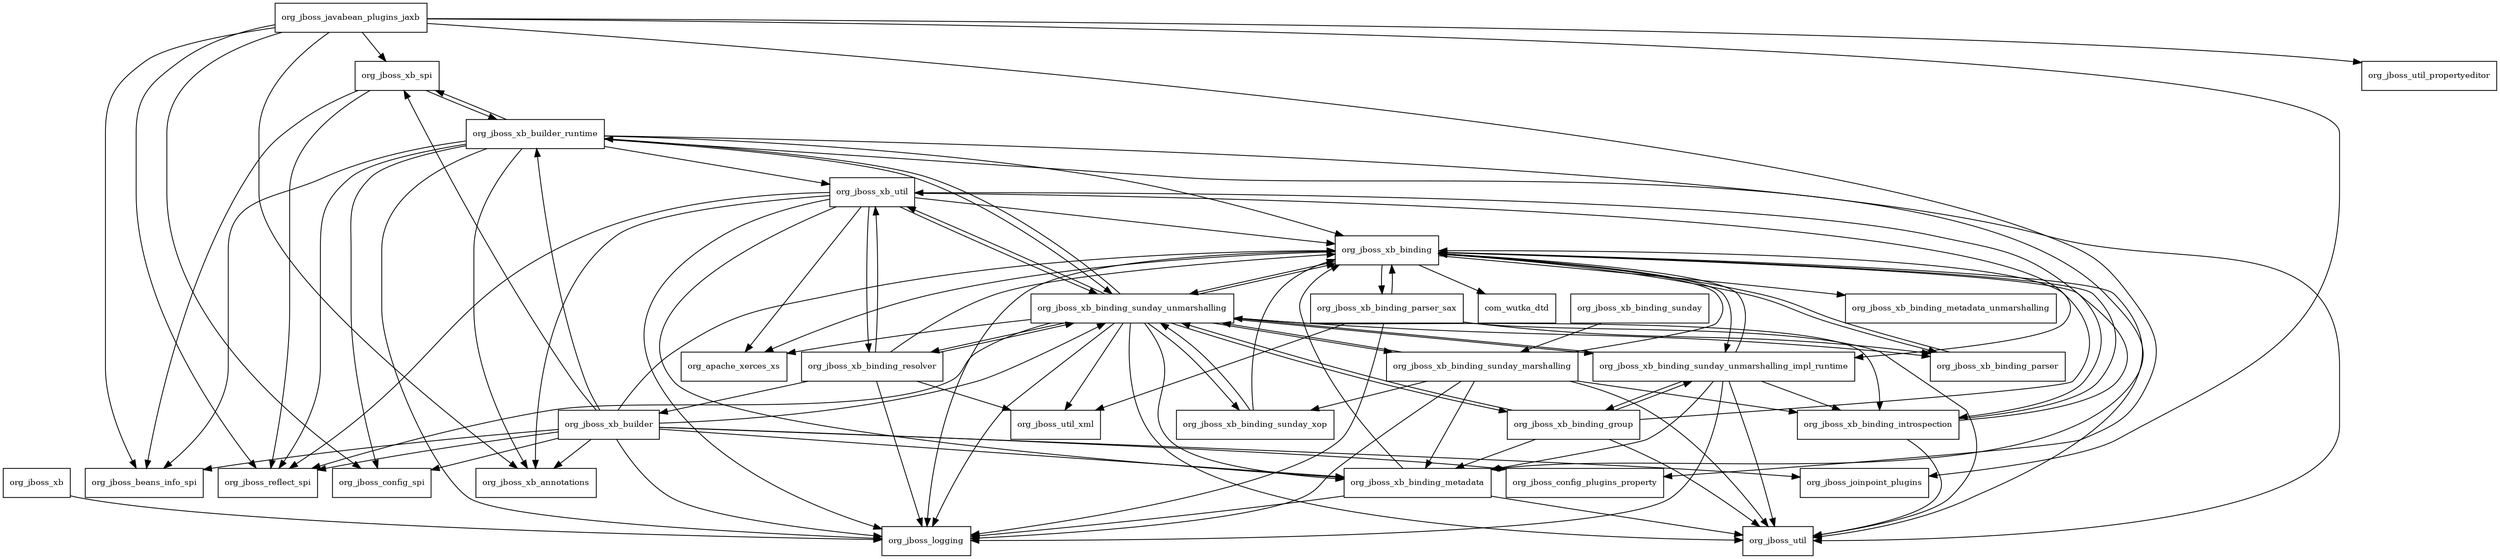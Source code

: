 digraph jbossxb_2_0_3_GA_redhat_2_package_dependencies {
  node [shape = box, fontsize=10.0];
  org_jboss_javabean_plugins_jaxb -> org_jboss_beans_info_spi;
  org_jboss_javabean_plugins_jaxb -> org_jboss_config_plugins_property;
  org_jboss_javabean_plugins_jaxb -> org_jboss_config_spi;
  org_jboss_javabean_plugins_jaxb -> org_jboss_joinpoint_plugins;
  org_jboss_javabean_plugins_jaxb -> org_jboss_reflect_spi;
  org_jboss_javabean_plugins_jaxb -> org_jboss_util_propertyeditor;
  org_jboss_javabean_plugins_jaxb -> org_jboss_xb_annotations;
  org_jboss_javabean_plugins_jaxb -> org_jboss_xb_spi;
  org_jboss_xb -> org_jboss_logging;
  org_jboss_xb_binding -> com_wutka_dtd;
  org_jboss_xb_binding -> org_apache_xerces_xs;
  org_jboss_xb_binding -> org_jboss_logging;
  org_jboss_xb_binding -> org_jboss_util;
  org_jboss_xb_binding -> org_jboss_xb_binding_introspection;
  org_jboss_xb_binding -> org_jboss_xb_binding_metadata_unmarshalling;
  org_jboss_xb_binding -> org_jboss_xb_binding_parser;
  org_jboss_xb_binding -> org_jboss_xb_binding_parser_sax;
  org_jboss_xb_binding -> org_jboss_xb_binding_sunday_unmarshalling;
  org_jboss_xb_binding -> org_jboss_xb_binding_sunday_unmarshalling_impl_runtime;
  org_jboss_xb_binding_group -> org_jboss_util;
  org_jboss_xb_binding_group -> org_jboss_xb_binding;
  org_jboss_xb_binding_group -> org_jboss_xb_binding_metadata;
  org_jboss_xb_binding_group -> org_jboss_xb_binding_sunday_unmarshalling;
  org_jboss_xb_binding_group -> org_jboss_xb_binding_sunday_unmarshalling_impl_runtime;
  org_jboss_xb_binding_introspection -> org_jboss_util;
  org_jboss_xb_binding_introspection -> org_jboss_xb_binding;
  org_jboss_xb_binding_introspection -> org_jboss_xb_util;
  org_jboss_xb_binding_metadata -> org_jboss_logging;
  org_jboss_xb_binding_metadata -> org_jboss_util;
  org_jboss_xb_binding_metadata -> org_jboss_xb_binding;
  org_jboss_xb_binding_parser -> org_jboss_xb_binding;
  org_jboss_xb_binding_parser_sax -> org_jboss_logging;
  org_jboss_xb_binding_parser_sax -> org_jboss_util;
  org_jboss_xb_binding_parser_sax -> org_jboss_util_xml;
  org_jboss_xb_binding_parser_sax -> org_jboss_xb_binding;
  org_jboss_xb_binding_parser_sax -> org_jboss_xb_binding_parser;
  org_jboss_xb_binding_resolver -> org_jboss_logging;
  org_jboss_xb_binding_resolver -> org_jboss_util_xml;
  org_jboss_xb_binding_resolver -> org_jboss_xb_binding;
  org_jboss_xb_binding_resolver -> org_jboss_xb_binding_sunday_unmarshalling;
  org_jboss_xb_binding_resolver -> org_jboss_xb_builder;
  org_jboss_xb_binding_resolver -> org_jboss_xb_util;
  org_jboss_xb_binding_sunday -> org_jboss_xb_binding_sunday_marshalling;
  org_jboss_xb_binding_sunday_marshalling -> org_jboss_logging;
  org_jboss_xb_binding_sunday_marshalling -> org_jboss_util;
  org_jboss_xb_binding_sunday_marshalling -> org_jboss_xb_binding;
  org_jboss_xb_binding_sunday_marshalling -> org_jboss_xb_binding_introspection;
  org_jboss_xb_binding_sunday_marshalling -> org_jboss_xb_binding_metadata;
  org_jboss_xb_binding_sunday_marshalling -> org_jboss_xb_binding_sunday_unmarshalling;
  org_jboss_xb_binding_sunday_marshalling -> org_jboss_xb_binding_sunday_xop;
  org_jboss_xb_binding_sunday_unmarshalling -> org_apache_xerces_xs;
  org_jboss_xb_binding_sunday_unmarshalling -> org_jboss_logging;
  org_jboss_xb_binding_sunday_unmarshalling -> org_jboss_reflect_spi;
  org_jboss_xb_binding_sunday_unmarshalling -> org_jboss_util;
  org_jboss_xb_binding_sunday_unmarshalling -> org_jboss_util_xml;
  org_jboss_xb_binding_sunday_unmarshalling -> org_jboss_xb_binding;
  org_jboss_xb_binding_sunday_unmarshalling -> org_jboss_xb_binding_group;
  org_jboss_xb_binding_sunday_unmarshalling -> org_jboss_xb_binding_introspection;
  org_jboss_xb_binding_sunday_unmarshalling -> org_jboss_xb_binding_metadata;
  org_jboss_xb_binding_sunday_unmarshalling -> org_jboss_xb_binding_parser;
  org_jboss_xb_binding_sunday_unmarshalling -> org_jboss_xb_binding_resolver;
  org_jboss_xb_binding_sunday_unmarshalling -> org_jboss_xb_binding_sunday_marshalling;
  org_jboss_xb_binding_sunday_unmarshalling -> org_jboss_xb_binding_sunday_unmarshalling_impl_runtime;
  org_jboss_xb_binding_sunday_unmarshalling -> org_jboss_xb_binding_sunday_xop;
  org_jboss_xb_binding_sunday_unmarshalling -> org_jboss_xb_builder_runtime;
  org_jboss_xb_binding_sunday_unmarshalling -> org_jboss_xb_util;
  org_jboss_xb_binding_sunday_unmarshalling_impl_runtime -> org_jboss_logging;
  org_jboss_xb_binding_sunday_unmarshalling_impl_runtime -> org_jboss_util;
  org_jboss_xb_binding_sunday_unmarshalling_impl_runtime -> org_jboss_xb_binding;
  org_jboss_xb_binding_sunday_unmarshalling_impl_runtime -> org_jboss_xb_binding_group;
  org_jboss_xb_binding_sunday_unmarshalling_impl_runtime -> org_jboss_xb_binding_introspection;
  org_jboss_xb_binding_sunday_unmarshalling_impl_runtime -> org_jboss_xb_binding_metadata;
  org_jboss_xb_binding_sunday_unmarshalling_impl_runtime -> org_jboss_xb_binding_sunday_unmarshalling;
  org_jboss_xb_binding_sunday_xop -> org_jboss_xb_binding;
  org_jboss_xb_binding_sunday_xop -> org_jboss_xb_binding_sunday_unmarshalling;
  org_jboss_xb_builder -> org_jboss_beans_info_spi;
  org_jboss_xb_builder -> org_jboss_config_plugins_property;
  org_jboss_xb_builder -> org_jboss_config_spi;
  org_jboss_xb_builder -> org_jboss_joinpoint_plugins;
  org_jboss_xb_builder -> org_jboss_logging;
  org_jboss_xb_builder -> org_jboss_reflect_spi;
  org_jboss_xb_builder -> org_jboss_xb_annotations;
  org_jboss_xb_builder -> org_jboss_xb_binding;
  org_jboss_xb_builder -> org_jboss_xb_binding_metadata;
  org_jboss_xb_builder -> org_jboss_xb_binding_sunday_unmarshalling;
  org_jboss_xb_builder -> org_jboss_xb_builder_runtime;
  org_jboss_xb_builder -> org_jboss_xb_spi;
  org_jboss_xb_builder_runtime -> org_jboss_beans_info_spi;
  org_jboss_xb_builder_runtime -> org_jboss_config_spi;
  org_jboss_xb_builder_runtime -> org_jboss_logging;
  org_jboss_xb_builder_runtime -> org_jboss_reflect_spi;
  org_jboss_xb_builder_runtime -> org_jboss_util;
  org_jboss_xb_builder_runtime -> org_jboss_xb_annotations;
  org_jboss_xb_builder_runtime -> org_jboss_xb_binding;
  org_jboss_xb_builder_runtime -> org_jboss_xb_binding_metadata;
  org_jboss_xb_builder_runtime -> org_jboss_xb_binding_sunday_unmarshalling;
  org_jboss_xb_builder_runtime -> org_jboss_xb_spi;
  org_jboss_xb_builder_runtime -> org_jboss_xb_util;
  org_jboss_xb_spi -> org_jboss_beans_info_spi;
  org_jboss_xb_spi -> org_jboss_reflect_spi;
  org_jboss_xb_spi -> org_jboss_xb_builder_runtime;
  org_jboss_xb_util -> org_apache_xerces_xs;
  org_jboss_xb_util -> org_jboss_logging;
  org_jboss_xb_util -> org_jboss_reflect_spi;
  org_jboss_xb_util -> org_jboss_xb_annotations;
  org_jboss_xb_util -> org_jboss_xb_binding;
  org_jboss_xb_util -> org_jboss_xb_binding_metadata;
  org_jboss_xb_util -> org_jboss_xb_binding_resolver;
  org_jboss_xb_util -> org_jboss_xb_binding_sunday_unmarshalling;
  org_jboss_xb_util -> org_jboss_xb_binding_sunday_unmarshalling_impl_runtime;
}
